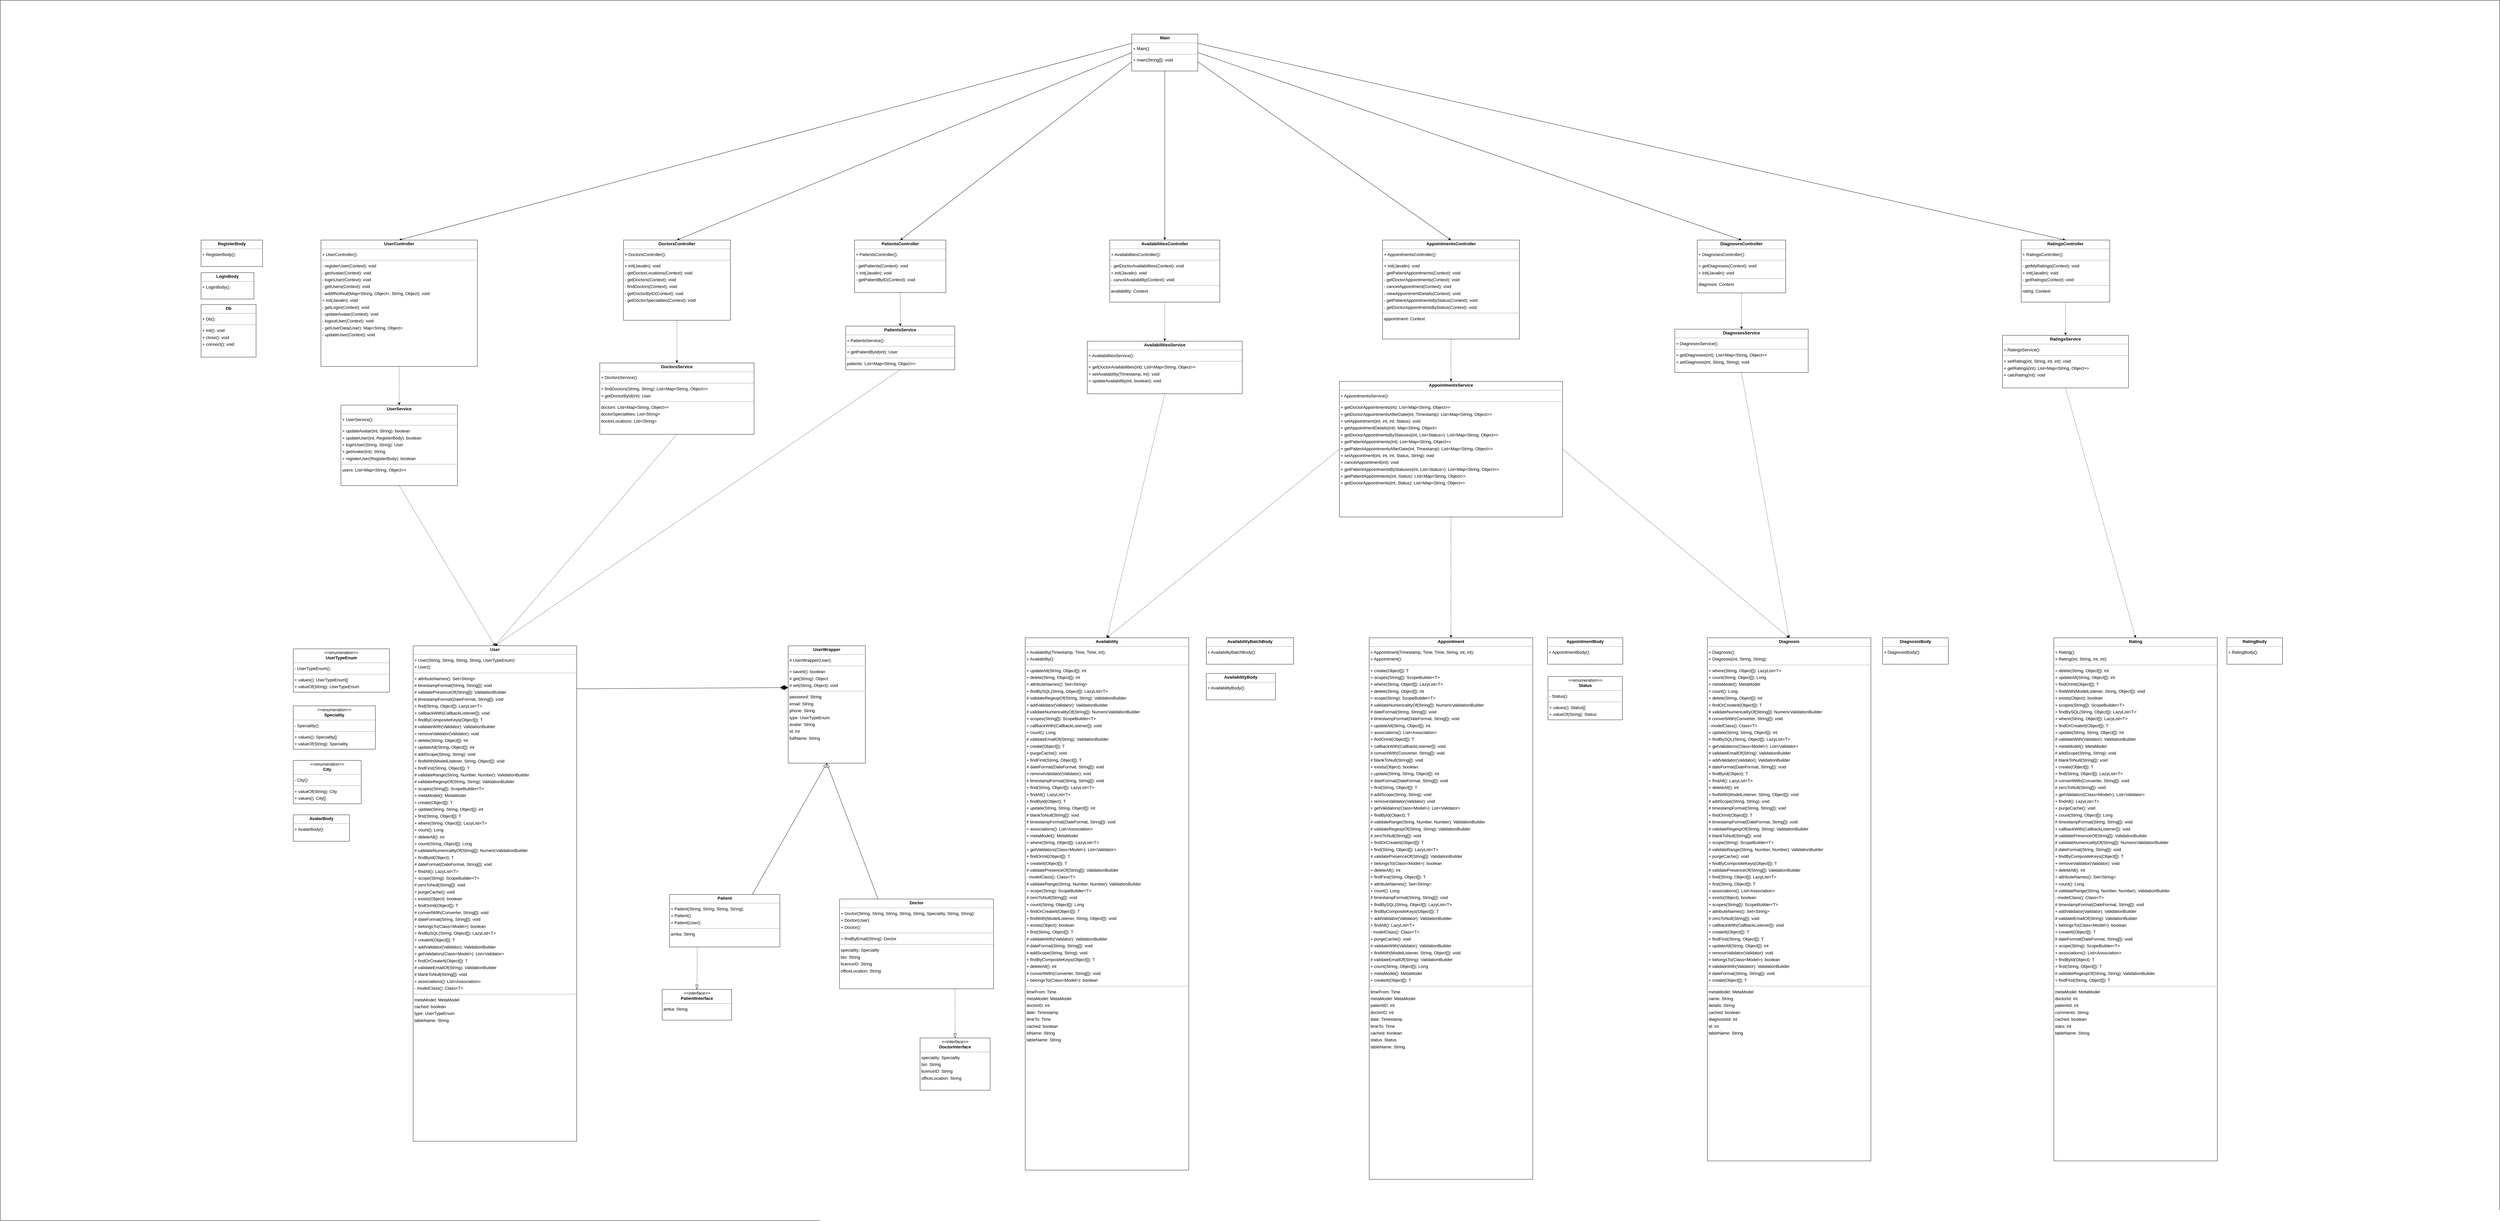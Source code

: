 <mxfile>
    <diagram id="HByLte8Wf8KoSVhzbPTM" name="Page-1">
        <mxGraphModel dx="16780" dy="14060" grid="1" gridSize="10" guides="1" tooltips="1" connect="1" arrows="1" fold="1" page="0" pageScale="1" pageWidth="850" pageHeight="1100" background="none" math="0" shadow="0">
            <root>
                <mxCell id="0"/>
                <mxCell id="1" parent="0"/>
                <mxCell id="32" value="" style="rounded=0;whiteSpace=wrap;html=1;" vertex="1" parent="1">
                    <mxGeometry x="-5843" y="-780" width="8130" height="3970" as="geometry"/>
                </mxCell>
                <mxCell id="node7" value="&lt;p style=&quot;margin:0px;margin-top:4px;text-align:center;&quot;&gt;&lt;b&gt;Appointment&lt;/b&gt;&lt;/p&gt;&lt;hr size=&quot;1&quot;/&gt;&lt;p style=&quot;margin:0 0 0 4px;line-height:1.6;&quot;&gt;+ Appointment(Timestamp, Time, Time, String, int, int): &lt;br/&gt;+ Appointment(): &lt;/p&gt;&lt;hr size=&quot;1&quot;/&gt;&lt;p style=&quot;margin:0 0 0 4px;line-height:1.6;&quot;&gt;+ create(Object[]): T&lt;br/&gt;+ scopes(String[]): ScopeBuilder&amp;lt;T&amp;gt;&lt;br/&gt;+ where(String, Object[]): LazyList&amp;lt;T&amp;gt;&lt;br/&gt;+ delete(String, Object[]): int&lt;br/&gt;+ scope(String): ScopeBuilder&amp;lt;T&amp;gt;&lt;br/&gt;# validateNumericalityOf(String[]): NumericValidationBuilder&lt;br/&gt;# dateFormat(String, String[]): void&lt;br/&gt;# timestampFormat(DateFormat, String[]): void&lt;br/&gt;+ updateAll(String, Object[]): int&lt;br/&gt;+ associations(): List&amp;lt;Association&amp;gt;&lt;br/&gt;+ findOrInit(Object[]): T&lt;br/&gt;+ callbackWith(CallbackListener[]): void&lt;br/&gt;# convertWith(Converter, String[]): void&lt;br/&gt;# blankToNull(String[]): void&lt;br/&gt;+ exists(Object): boolean&lt;br/&gt;+ update(String, String, Object[]): int&lt;br/&gt;# dateFormat(DateFormat, String[]): void&lt;br/&gt;+ first(String, Object[]): T&lt;br/&gt;# addScope(String, String): void&lt;br/&gt;+ removeValidator(Validator): void&lt;br/&gt;+ getValidators(Class&amp;lt;Model&amp;gt;): List&amp;lt;Validator&amp;gt;&lt;br/&gt;+ findById(Object): T&lt;br/&gt;# validateRange(String, Number, Number): ValidationBuilder&lt;br/&gt;# validateRegexpOf(String, String): ValidationBuilder&lt;br/&gt;# zeroToNull(String[]): void&lt;br/&gt;+ findOrCreateIt(Object[]): T&lt;br/&gt;+ find(String, Object[]): LazyList&amp;lt;T&amp;gt;&lt;br/&gt;# validatePresenceOf(String[]): ValidationBuilder&lt;br/&gt;+ belongsTo(Class&amp;lt;Model&amp;gt;): boolean&lt;br/&gt;+ deleteAll(): int&lt;br/&gt;+ findFirst(String, Object[]): T&lt;br/&gt;+ attributeNames(): Set&amp;lt;String&amp;gt;&lt;br/&gt;+ count(): Long&lt;br/&gt;# timestampFormat(String, String[]): void&lt;br/&gt;+ findBySQL(String, Object[]): LazyList&amp;lt;T&amp;gt;&lt;br/&gt;+ findByCompositeKeys(Object[]): T&lt;br/&gt;+ addValidator(Validator): ValidationBuilder&lt;br/&gt;+ findAll(): LazyList&amp;lt;T&amp;gt;&lt;br/&gt;- modelClass(): Class&amp;lt;T&amp;gt;&lt;br/&gt;+ purgeCache(): void&lt;br/&gt;# validateWith(Validator): ValidationBuilder&lt;br/&gt;+ findWith(ModelListener, String, Object[]): void&lt;br/&gt;# validateEmailOf(String): ValidationBuilder&lt;br/&gt;+ count(String, Object[]): Long&lt;br/&gt;+ metaModel(): MetaModel&lt;br/&gt;+ createIt(Object[]): T&lt;/p&gt;&lt;hr size=&quot;1&quot;/&gt;&lt;p style=&quot;margin:0 0 0 4px;line-height:1.6;&quot;&gt; timeFrom: Time&lt;br/&gt; metaModel: MetaModel&lt;br/&gt; patientID: int&lt;br/&gt; doctorID: int&lt;br/&gt; date: Timestamp&lt;br/&gt; timeTo: Time&lt;br/&gt; cached: boolean&lt;br/&gt; status: Status&lt;br/&gt; tableName: String&lt;/p&gt;" style="verticalAlign=top;align=left;overflow=fill;fontSize=14;fontFamily=Helvetica;html=1;rounded=0;shadow=0;comic=0;labelBackgroundColor=none;strokeWidth=1;" parent="1" vertex="1">
                    <mxGeometry x="-1390" y="1294" width="532" height="1762" as="geometry"/>
                </mxCell>
                <mxCell id="node5" value="&lt;p style=&quot;margin:0px;margin-top:4px;text-align:center;&quot;&gt;&lt;b&gt;AppointmentBody&lt;/b&gt;&lt;/p&gt;&lt;hr size=&quot;1&quot;/&gt;&lt;p style=&quot;margin:0 0 0 4px;line-height:1.6;&quot;&gt;+ AppointmentBody(): &lt;/p&gt;" style="verticalAlign=top;align=left;overflow=fill;fontSize=14;fontFamily=Helvetica;html=1;rounded=0;shadow=0;comic=0;labelBackgroundColor=none;strokeWidth=1;" parent="1" vertex="1">
                    <mxGeometry x="-810" y="1294" width="245" height="86" as="geometry"/>
                </mxCell>
                <mxCell id="16" style="edgeStyle=none;html=1;exitX=0.5;exitY=1;exitDx=0;exitDy=0;entryX=0.5;entryY=0;entryDx=0;entryDy=0;dashed=1;" edge="1" parent="1" source="node15" target="node3">
                    <mxGeometry relative="1" as="geometry"/>
                </mxCell>
                <mxCell id="node15" value="&lt;p style=&quot;margin:0px;margin-top:4px;text-align:center;&quot;&gt;&lt;b&gt;AppointmentsController&lt;/b&gt;&lt;/p&gt;&lt;hr size=&quot;1&quot;/&gt;&lt;p style=&quot;margin:0 0 0 4px;line-height:1.6;&quot;&gt;+ AppointmentsController(): &lt;/p&gt;&lt;hr size=&quot;1&quot;/&gt;&lt;p style=&quot;margin:0 0 0 4px;line-height:1.6;&quot;&gt;+ init(Javalin): void&lt;br/&gt;- getPatientAppointments(Context): void&lt;br/&gt;- getDoctorAppointments(Context): void&lt;br/&gt;- cancelAppointment(Context): void&lt;br/&gt;- viewAppointmentDetails(Context): void&lt;br/&gt;- getPatientAppointmentsByStatus(Context): void&lt;br/&gt;- getDoctorAppointmentsByStatus(Context): void&lt;/p&gt;&lt;hr size=&quot;1&quot;/&gt;&lt;p style=&quot;margin:0 0 0 4px;line-height:1.6;&quot;&gt; appointment: Context&lt;/p&gt;" style="verticalAlign=top;align=left;overflow=fill;fontSize=14;fontFamily=Helvetica;html=1;rounded=0;shadow=0;comic=0;labelBackgroundColor=none;strokeWidth=1;" parent="1" vertex="1">
                    <mxGeometry x="-1346.5" width="445" height="322" as="geometry"/>
                </mxCell>
                <mxCell id="27" style="edgeStyle=none;html=1;exitX=0;exitY=0.5;exitDx=0;exitDy=0;entryX=0.5;entryY=0;entryDx=0;entryDy=0;dashed=1;" edge="1" parent="1" source="node3" target="node21">
                    <mxGeometry relative="1" as="geometry">
                        <mxPoint x="-2240" y="1290" as="targetPoint"/>
                    </mxGeometry>
                </mxCell>
                <mxCell id="28" style="edgeStyle=none;html=1;exitX=0.5;exitY=1;exitDx=0;exitDy=0;entryX=0.5;entryY=0;entryDx=0;entryDy=0;dashed=1;" edge="1" parent="1" source="node3" target="node7">
                    <mxGeometry relative="1" as="geometry"/>
                </mxCell>
                <mxCell id="29" style="edgeStyle=none;html=1;exitX=1;exitY=0.5;exitDx=0;exitDy=0;entryX=0.5;entryY=0;entryDx=0;entryDy=0;dashed=1;" edge="1" parent="1" source="node3" target="node0">
                    <mxGeometry relative="1" as="geometry"/>
                </mxCell>
                <mxCell id="node3" value="&lt;p style=&quot;margin:0px;margin-top:4px;text-align:center;&quot;&gt;&lt;b&gt;AppointmentsService&lt;/b&gt;&lt;/p&gt;&lt;hr size=&quot;1&quot;/&gt;&lt;p style=&quot;margin:0 0 0 4px;line-height:1.6;&quot;&gt;+ AppointmentsService(): &lt;/p&gt;&lt;hr size=&quot;1&quot;/&gt;&lt;p style=&quot;margin:0 0 0 4px;line-height:1.6;&quot;&gt;+ getDoctorAppointments(int): List&amp;lt;Map&amp;lt;String, Object&amp;gt;&amp;gt;&lt;br/&gt;+ getDoctorAppointmentsAfterDate(int, Timestamp): List&amp;lt;Map&amp;lt;String, Object&amp;gt;&amp;gt;&lt;br/&gt;+ setAppointment(int, int, int, Status): void&lt;br/&gt;+ getAppointmentDetails(int): Map&amp;lt;String, Object&amp;gt;&lt;br/&gt;+ getDoctorAppointmentsByStatuses(int, List&amp;lt;Status&amp;gt;): List&amp;lt;Map&amp;lt;String, Object&amp;gt;&amp;gt;&lt;br/&gt;+ getPatientAppointments(int): List&amp;lt;Map&amp;lt;String, Object&amp;gt;&amp;gt;&lt;br/&gt;+ getPatientAppointmentsAfterDate(int, Timestamp): List&amp;lt;Map&amp;lt;String, Object&amp;gt;&amp;gt;&lt;br/&gt;+ setAppointment(int, int, int, Status, String): void&lt;br/&gt;+ cancelAppointment(int): void&lt;br/&gt;+ getPatientAppointmentsByStatuses(int, List&amp;lt;Status&amp;gt;): List&amp;lt;Map&amp;lt;String, Object&amp;gt;&amp;gt;&lt;br/&gt;+ getPatientAppointments(int, Status): List&amp;lt;Map&amp;lt;String, Object&amp;gt;&amp;gt;&lt;br/&gt;+ getDoctorAppointments(int, Status): List&amp;lt;Map&amp;lt;String, Object&amp;gt;&amp;gt;&lt;/p&gt;" style="verticalAlign=top;align=left;overflow=fill;fontSize=14;fontFamily=Helvetica;html=1;rounded=0;shadow=0;comic=0;labelBackgroundColor=none;strokeWidth=1;" parent="1" vertex="1">
                    <mxGeometry x="-1487" y="460" width="726" height="441" as="geometry"/>
                </mxCell>
                <mxCell id="15" style="edgeStyle=none;html=1;exitX=0.5;exitY=1;exitDx=0;exitDy=0;entryX=0.5;entryY=0;entryDx=0;entryDy=0;dashed=1;" edge="1" parent="1" source="node14" target="node10">
                    <mxGeometry relative="1" as="geometry"/>
                </mxCell>
                <mxCell id="node14" value="&lt;p style=&quot;margin:0px;margin-top:4px;text-align:center;&quot;&gt;&lt;b&gt;AvailabilitiesController&lt;/b&gt;&lt;/p&gt;&lt;hr size=&quot;1&quot;/&gt;&lt;p style=&quot;margin:0 0 0 4px;line-height:1.6;&quot;&gt;+ AvailabilitiesController(): &lt;/p&gt;&lt;hr size=&quot;1&quot;/&gt;&lt;p style=&quot;margin:0 0 0 4px;line-height:1.6;&quot;&gt;- getDoctorAvailabilities(Context): void&lt;br/&gt;+ init(Javalin): void&lt;br/&gt;- cancelAvailability(Context): void&lt;/p&gt;&lt;hr size=&quot;1&quot;/&gt;&lt;p style=&quot;margin:0 0 0 4px;line-height:1.6;&quot;&gt; availability: Context&lt;/p&gt;" style="verticalAlign=top;align=left;overflow=fill;fontSize=14;fontFamily=Helvetica;html=1;rounded=0;shadow=0;comic=0;labelBackgroundColor=none;strokeWidth=1;" parent="1" vertex="1">
                    <mxGeometry x="-2234" width="358" height="202" as="geometry"/>
                </mxCell>
                <mxCell id="26" style="edgeStyle=none;html=1;exitX=0.5;exitY=1;exitDx=0;exitDy=0;entryX=0.5;entryY=0;entryDx=0;entryDy=0;dashed=1;" edge="1" parent="1" source="node10" target="node21">
                    <mxGeometry relative="1" as="geometry"/>
                </mxCell>
                <mxCell id="node10" value="&lt;p style=&quot;margin:0px;margin-top:4px;text-align:center;&quot;&gt;&lt;b&gt;AvailabilitiesService&lt;/b&gt;&lt;/p&gt;&lt;hr size=&quot;1&quot;/&gt;&lt;p style=&quot;margin:0 0 0 4px;line-height:1.6;&quot;&gt;+ AvailabilitiesService(): &lt;/p&gt;&lt;hr size=&quot;1&quot;/&gt;&lt;p style=&quot;margin:0 0 0 4px;line-height:1.6;&quot;&gt;+ getDoctorAvailabilities(int): List&amp;lt;Map&amp;lt;String, Object&amp;gt;&amp;gt;&lt;br/&gt;+ setAvailability(Timestamp, int): void&lt;br/&gt;+ updateAvailability(int, boolean): void&lt;/p&gt;" style="verticalAlign=top;align=left;overflow=fill;fontSize=14;fontFamily=Helvetica;html=1;rounded=0;shadow=0;comic=0;labelBackgroundColor=none;strokeWidth=1;" parent="1" vertex="1">
                    <mxGeometry x="-2307" y="329" width="504" height="171" as="geometry"/>
                </mxCell>
                <mxCell id="node21" value="&lt;p style=&quot;margin:0px;margin-top:4px;text-align:center;&quot;&gt;&lt;b&gt;Availability&lt;/b&gt;&lt;/p&gt;&lt;hr size=&quot;1&quot;/&gt;&lt;p style=&quot;margin:0 0 0 4px;line-height:1.6;&quot;&gt;+ Availability(Timestamp, Time, Time, int): &lt;br/&gt;+ Availability(): &lt;/p&gt;&lt;hr size=&quot;1&quot;/&gt;&lt;p style=&quot;margin:0 0 0 4px;line-height:1.6;&quot;&gt;+ updateAll(String, Object[]): int&lt;br/&gt;+ delete(String, Object[]): int&lt;br/&gt;+ attributeNames(): Set&amp;lt;String&amp;gt;&lt;br/&gt;+ findBySQL(String, Object[]): LazyList&amp;lt;T&amp;gt;&lt;br/&gt;# validateRegexpOf(String, String): ValidationBuilder&lt;br/&gt;+ addValidator(Validator): ValidationBuilder&lt;br/&gt;# validateNumericalityOf(String[]): NumericValidationBuilder&lt;br/&gt;+ scopes(String[]): ScopeBuilder&amp;lt;T&amp;gt;&lt;br/&gt;+ callbackWith(CallbackListener[]): void&lt;br/&gt;+ count(): Long&lt;br/&gt;# validateEmailOf(String): ValidationBuilder&lt;br/&gt;+ create(Object[]): T&lt;br/&gt;+ purgeCache(): void&lt;br/&gt;+ findFirst(String, Object[]): T&lt;br/&gt;# dateFormat(DateFormat, String[]): void&lt;br/&gt;+ removeValidator(Validator): void&lt;br/&gt;# timestampFormat(String, String[]): void&lt;br/&gt;+ find(String, Object[]): LazyList&amp;lt;T&amp;gt;&lt;br/&gt;+ findAll(): LazyList&amp;lt;T&amp;gt;&lt;br/&gt;+ findById(Object): T&lt;br/&gt;+ update(String, String, Object[]): int&lt;br/&gt;# blankToNull(String[]): void&lt;br/&gt;# timestampFormat(DateFormat, String[]): void&lt;br/&gt;+ associations(): List&amp;lt;Association&amp;gt;&lt;br/&gt;+ metaModel(): MetaModel&lt;br/&gt;+ where(String, Object[]): LazyList&amp;lt;T&amp;gt;&lt;br/&gt;+ getValidators(Class&amp;lt;Model&amp;gt;): List&amp;lt;Validator&amp;gt;&lt;br/&gt;+ findOrInit(Object[]): T&lt;br/&gt;+ createIt(Object[]): T&lt;br/&gt;# validatePresenceOf(String[]): ValidationBuilder&lt;br/&gt;- modelClass(): Class&amp;lt;T&amp;gt;&lt;br/&gt;# validateRange(String, Number, Number): ValidationBuilder&lt;br/&gt;+ scope(String): ScopeBuilder&amp;lt;T&amp;gt;&lt;br/&gt;# zeroToNull(String[]): void&lt;br/&gt;+ count(String, Object[]): Long&lt;br/&gt;+ findOrCreateIt(Object[]): T&lt;br/&gt;+ findWith(ModelListener, String, Object[]): void&lt;br/&gt;+ exists(Object): boolean&lt;br/&gt;+ first(String, Object[]): T&lt;br/&gt;# validateWith(Validator): ValidationBuilder&lt;br/&gt;# dateFormat(String, String[]): void&lt;br/&gt;# addScope(String, String): void&lt;br/&gt;+ findByCompositeKeys(Object[]): T&lt;br/&gt;+ deleteAll(): int&lt;br/&gt;# convertWith(Converter, String[]): void&lt;br/&gt;+ belongsTo(Class&amp;lt;Model&amp;gt;): boolean&lt;/p&gt;&lt;hr size=&quot;1&quot;/&gt;&lt;p style=&quot;margin:0 0 0 4px;line-height:1.6;&quot;&gt; timeFrom: Time&lt;br/&gt; metaModel: MetaModel&lt;br/&gt; doctorID: int&lt;br/&gt; date: Timestamp&lt;br/&gt; timeTo: Time&lt;br/&gt; cached: boolean&lt;br/&gt; idName: String&lt;br/&gt; tableName: String&lt;/p&gt;" style="verticalAlign=top;align=left;overflow=fill;fontSize=14;fontFamily=Helvetica;html=1;rounded=0;shadow=0;comic=0;labelBackgroundColor=none;strokeWidth=1;" parent="1" vertex="1">
                    <mxGeometry x="-2509" y="1294" width="532" height="1732" as="geometry"/>
                </mxCell>
                <mxCell id="node27" value="&lt;p style=&quot;margin:0px;margin-top:4px;text-align:center;&quot;&gt;&lt;b&gt;AvailabilityBatchBody&lt;/b&gt;&lt;/p&gt;&lt;hr size=&quot;1&quot;/&gt;&lt;p style=&quot;margin:0 0 0 4px;line-height:1.6;&quot;&gt;+ AvailabilityBatchBody(): &lt;/p&gt;" style="verticalAlign=top;align=left;overflow=fill;fontSize=14;fontFamily=Helvetica;html=1;rounded=0;shadow=0;comic=0;labelBackgroundColor=none;strokeWidth=1;" parent="1" vertex="1">
                    <mxGeometry x="-1920" y="1294" width="284" height="86" as="geometry"/>
                </mxCell>
                <mxCell id="node35" value="&lt;p style=&quot;margin:0px;margin-top:4px;text-align:center;&quot;&gt;&lt;b&gt;AvailabilityBody&lt;/b&gt;&lt;/p&gt;&lt;hr size=&quot;1&quot;/&gt;&lt;p style=&quot;margin:0 0 0 4px;line-height:1.6;&quot;&gt;+ AvailabilityBody(): &lt;/p&gt;" style="verticalAlign=top;align=left;overflow=fill;fontSize=14;fontFamily=Helvetica;html=1;rounded=0;shadow=0;comic=0;labelBackgroundColor=none;strokeWidth=1;" parent="1" vertex="1">
                    <mxGeometry x="-1920" y="1410" width="225" height="86" as="geometry"/>
                </mxCell>
                <mxCell id="node13" value="&lt;p style=&quot;margin:0px;margin-top:4px;text-align:center;&quot;&gt;&lt;b&gt;AvatarBody&lt;/b&gt;&lt;/p&gt;&lt;hr size=&quot;1&quot;/&gt;&lt;p style=&quot;margin:0 0 0 4px;line-height:1.6;&quot;&gt;+ AvatarBody(): &lt;/p&gt;" style="verticalAlign=top;align=left;overflow=fill;fontSize=14;fontFamily=Helvetica;html=1;rounded=0;shadow=0;comic=0;labelBackgroundColor=none;strokeWidth=1;" parent="1" vertex="1">
                    <mxGeometry x="-4890" y="1870" width="183" height="86" as="geometry"/>
                </mxCell>
                <mxCell id="node26" value="&lt;p style=&quot;margin:0px;margin-top:4px;text-align:center;&quot;&gt;&lt;i&gt;&amp;lt;&amp;lt;enumeration&amp;gt;&amp;gt;&lt;/i&gt;&lt;br/&gt;&lt;b&gt;City&lt;/b&gt;&lt;/p&gt;&lt;hr size=&quot;1&quot;/&gt;&lt;p style=&quot;margin:0 0 0 4px;line-height:1.6;&quot;&gt;- City(): &lt;/p&gt;&lt;hr size=&quot;1&quot;/&gt;&lt;p style=&quot;margin:0 0 0 4px;line-height:1.6;&quot;&gt;+ valueOf(String): City&lt;br/&gt;+ values(): City[]&lt;/p&gt;" style="verticalAlign=top;align=left;overflow=fill;fontSize=14;fontFamily=Helvetica;html=1;rounded=0;shadow=0;comic=0;labelBackgroundColor=none;strokeWidth=1;" parent="1" vertex="1">
                    <mxGeometry x="-4890" y="1693" width="221" height="141" as="geometry"/>
                </mxCell>
                <mxCell id="node1" value="&lt;p style=&quot;margin:0px;margin-top:4px;text-align:center;&quot;&gt;&lt;b&gt;Db&lt;/b&gt;&lt;/p&gt;&lt;hr size=&quot;1&quot;/&gt;&lt;p style=&quot;margin:0 0 0 4px;line-height:1.6;&quot;&gt;+ Db(): &lt;/p&gt;&lt;hr size=&quot;1&quot;/&gt;&lt;p style=&quot;margin:0 0 0 4px;line-height:1.6;&quot;&gt;+ init(): void&lt;br/&gt;+ close(): void&lt;br/&gt;+ connect(): void&lt;/p&gt;" style="verticalAlign=top;align=left;overflow=fill;fontSize=14;fontFamily=Helvetica;html=1;rounded=0;shadow=0;comic=0;labelBackgroundColor=none;strokeWidth=1;" parent="1" vertex="1">
                    <mxGeometry x="-5190" y="210" width="179" height="171" as="geometry"/>
                </mxCell>
                <mxCell id="17" style="edgeStyle=none;html=1;exitX=0.5;exitY=1;exitDx=0;exitDy=0;entryX=0.5;entryY=0;entryDx=0;entryDy=0;dashed=1;" edge="1" parent="1" source="node29" target="node24">
                    <mxGeometry relative="1" as="geometry"/>
                </mxCell>
                <mxCell id="node29" value="&lt;p style=&quot;margin:0px;margin-top:4px;text-align:center;&quot;&gt;&lt;b&gt;DiagnosesController&lt;/b&gt;&lt;/p&gt;&lt;hr size=&quot;1&quot;/&gt;&lt;p style=&quot;margin:0 0 0 4px;line-height:1.6;&quot;&gt;+ DiagnosesController(): &lt;/p&gt;&lt;hr size=&quot;1&quot;/&gt;&lt;p style=&quot;margin:0 0 0 4px;line-height:1.6;&quot;&gt;+ getDiagnoses(Context): void&lt;br/&gt;+ init(Javalin): void&lt;/p&gt;&lt;hr size=&quot;1&quot;/&gt;&lt;p style=&quot;margin:0 0 0 4px;line-height:1.6;&quot;&gt; diagnosis: Context&lt;/p&gt;" style="verticalAlign=top;align=left;overflow=fill;fontSize=14;fontFamily=Helvetica;html=1;rounded=0;shadow=0;comic=0;labelBackgroundColor=none;strokeWidth=1;" parent="1" vertex="1">
                    <mxGeometry x="-323" width="288" height="172" as="geometry"/>
                </mxCell>
                <mxCell id="30" style="edgeStyle=none;html=1;exitX=0.5;exitY=1;exitDx=0;exitDy=0;entryX=0.5;entryY=0;entryDx=0;entryDy=0;dashed=1;" edge="1" parent="1" source="node24" target="node0">
                    <mxGeometry relative="1" as="geometry"/>
                </mxCell>
                <mxCell id="node24" value="&lt;p style=&quot;margin:0px;margin-top:4px;text-align:center;&quot;&gt;&lt;b&gt;DiagnosesService&lt;/b&gt;&lt;/p&gt;&lt;hr size=&quot;1&quot;/&gt;&lt;p style=&quot;margin:0 0 0 4px;line-height:1.6;&quot;&gt;+ DiagnosesService(): &lt;/p&gt;&lt;hr size=&quot;1&quot;/&gt;&lt;p style=&quot;margin:0 0 0 4px;line-height:1.6;&quot;&gt;+ getDiagnoses(int): List&amp;lt;Map&amp;lt;String, Object&amp;gt;&amp;gt;&lt;br/&gt;+ setDiagnosis(int, String, String): void&lt;/p&gt;" style="verticalAlign=top;align=left;overflow=fill;fontSize=14;fontFamily=Helvetica;html=1;rounded=0;shadow=0;comic=0;labelBackgroundColor=none;strokeWidth=1;" parent="1" vertex="1">
                    <mxGeometry x="-396" y="290" width="434" height="141" as="geometry"/>
                </mxCell>
                <mxCell id="node0" value="&lt;p style=&quot;margin:0px;margin-top:4px;text-align:center;&quot;&gt;&lt;b&gt;Diagnosis&lt;/b&gt;&lt;/p&gt;&lt;hr size=&quot;1&quot;/&gt;&lt;p style=&quot;margin:0 0 0 4px;line-height:1.6;&quot;&gt;+ Diagnosis(): &lt;br/&gt;+ Diagnosis(int, String, String): &lt;/p&gt;&lt;hr size=&quot;1&quot;/&gt;&lt;p style=&quot;margin:0 0 0 4px;line-height:1.6;&quot;&gt;+ where(String, Object[]): LazyList&amp;lt;T&amp;gt;&lt;br/&gt;+ count(String, Object[]): Long&lt;br/&gt;+ metaModel(): MetaModel&lt;br/&gt;+ count(): Long&lt;br/&gt;+ delete(String, Object[]): int&lt;br/&gt;+ findOrCreateIt(Object[]): T&lt;br/&gt;# validateNumericalityOf(String[]): NumericValidationBuilder&lt;br/&gt;# convertWith(Converter, String[]): void&lt;br/&gt;- modelClass(): Class&amp;lt;T&amp;gt;&lt;br/&gt;+ update(String, String, Object[]): int&lt;br/&gt;+ findBySQL(String, Object[]): LazyList&amp;lt;T&amp;gt;&lt;br/&gt;+ getValidators(Class&amp;lt;Model&amp;gt;): List&amp;lt;Validator&amp;gt;&lt;br/&gt;# validateEmailOf(String): ValidationBuilder&lt;br/&gt;+ addValidator(Validator): ValidationBuilder&lt;br/&gt;# dateFormat(DateFormat, String[]): void&lt;br/&gt;+ findById(Object): T&lt;br/&gt;+ findAll(): LazyList&amp;lt;T&amp;gt;&lt;br/&gt;+ deleteAll(): int&lt;br/&gt;+ findWith(ModelListener, String, Object[]): void&lt;br/&gt;# addScope(String, String): void&lt;br/&gt;# timestampFormat(String, String[]): void&lt;br/&gt;+ findOrInit(Object[]): T&lt;br/&gt;# timestampFormat(DateFormat, String[]): void&lt;br/&gt;# validateRegexpOf(String, String): ValidationBuilder&lt;br/&gt;# blankToNull(String[]): void&lt;br/&gt;+ scope(String): ScopeBuilder&amp;lt;T&amp;gt;&lt;br/&gt;# validateRange(String, Number, Number): ValidationBuilder&lt;br/&gt;+ purgeCache(): void&lt;br/&gt;+ findByCompositeKeys(Object[]): T&lt;br/&gt;# validatePresenceOf(String[]): ValidationBuilder&lt;br/&gt;+ find(String, Object[]): LazyList&amp;lt;T&amp;gt;&lt;br/&gt;+ first(String, Object[]): T&lt;br/&gt;+ associations(): List&amp;lt;Association&amp;gt;&lt;br/&gt;+ exists(Object): boolean&lt;br/&gt;+ scopes(String[]): ScopeBuilder&amp;lt;T&amp;gt;&lt;br/&gt;+ attributeNames(): Set&amp;lt;String&amp;gt;&lt;br/&gt;# zeroToNull(String[]): void&lt;br/&gt;+ callbackWith(CallbackListener[]): void&lt;br/&gt;+ createIt(Object[]): T&lt;br/&gt;+ findFirst(String, Object[]): T&lt;br/&gt;+ updateAll(String, Object[]): int&lt;br/&gt;+ removeValidator(Validator): void&lt;br/&gt;+ belongsTo(Class&amp;lt;Model&amp;gt;): boolean&lt;br/&gt;# validateWith(Validator): ValidationBuilder&lt;br/&gt;# dateFormat(String, String[]): void&lt;br/&gt;+ create(Object[]): T&lt;/p&gt;&lt;hr size=&quot;1&quot;/&gt;&lt;p style=&quot;margin:0 0 0 4px;line-height:1.6;&quot;&gt; metaModel: MetaModel&lt;br/&gt; name: String&lt;br/&gt; details: String&lt;br/&gt; cached: boolean&lt;br/&gt; diagnosisId: int&lt;br/&gt; id: int&lt;br/&gt; tableName: String&lt;/p&gt;" style="verticalAlign=top;align=left;overflow=fill;fontSize=14;fontFamily=Helvetica;html=1;rounded=0;shadow=0;comic=0;labelBackgroundColor=none;strokeWidth=1;" parent="1" vertex="1">
                    <mxGeometry x="-290" y="1294" width="532" height="1702" as="geometry"/>
                </mxCell>
                <mxCell id="node12" value="&lt;p style=&quot;margin:0px;margin-top:4px;text-align:center;&quot;&gt;&lt;b&gt;DiagnosisBody&lt;/b&gt;&lt;/p&gt;&lt;hr size=&quot;1&quot;/&gt;&lt;p style=&quot;margin:0 0 0 4px;line-height:1.6;&quot;&gt;+ DiagnosisBody(): &lt;/p&gt;" style="verticalAlign=top;align=left;overflow=fill;fontSize=14;fontFamily=Helvetica;html=1;rounded=0;shadow=0;comic=0;labelBackgroundColor=none;strokeWidth=1;" parent="1" vertex="1">
                    <mxGeometry x="280" y="1294" width="214" height="86" as="geometry"/>
                </mxCell>
                <mxCell id="node8" value="&lt;p style=&quot;margin:0px;margin-top:4px;text-align:center;&quot;&gt;&lt;b&gt;Doctor&lt;/b&gt;&lt;/p&gt;&lt;hr size=&quot;1&quot;/&gt;&lt;p style=&quot;margin:0 0 0 4px;line-height:1.6;&quot;&gt;+ Doctor(String, String, String, String, String, Speciality, String, String): &lt;br/&gt;+ Doctor(User): &lt;br/&gt;+ Doctor(): &lt;/p&gt;&lt;hr size=&quot;1&quot;/&gt;&lt;p style=&quot;margin:0 0 0 4px;line-height:1.6;&quot;&gt;+ findByEmail(String): Doctor&lt;/p&gt;&lt;hr size=&quot;1&quot;/&gt;&lt;p style=&quot;margin:0 0 0 4px;line-height:1.6;&quot;&gt; speciality: Speciality&lt;br/&gt; bio: String&lt;br/&gt; licenceID: String&lt;br/&gt; officeLocation: String&lt;/p&gt;" style="verticalAlign=top;align=left;overflow=fill;fontSize=14;fontFamily=Helvetica;html=1;rounded=0;shadow=0;comic=0;labelBackgroundColor=none;strokeWidth=1;" parent="1" vertex="1">
                    <mxGeometry x="-3113" y="2144" width="501" height="292" as="geometry"/>
                </mxCell>
                <mxCell id="node6" value="&lt;p style=&quot;margin:0px;margin-top:4px;text-align:center;&quot;&gt;&lt;i&gt;&amp;lt;&amp;lt;interface&amp;gt;&amp;gt;&lt;/i&gt;&lt;br/&gt;&lt;b&gt;DoctorInterface&lt;/b&gt;&lt;/p&gt;&lt;hr size=&quot;1&quot;/&gt;&lt;p style=&quot;margin:0 0 0 4px;line-height:1.6;&quot;&gt; speciality: Speciality&lt;br/&gt; bio: String&lt;br/&gt; licenceID: String&lt;br/&gt; officeLocation: String&lt;/p&gt;" style="verticalAlign=top;align=left;overflow=fill;fontSize=14;fontFamily=Helvetica;html=1;rounded=0;shadow=0;comic=0;labelBackgroundColor=none;strokeWidth=1;" parent="1" vertex="1">
                    <mxGeometry x="-2851" y="2596" width="228" height="170" as="geometry"/>
                </mxCell>
                <mxCell id="13" style="edgeStyle=none;html=1;exitX=0.5;exitY=1;exitDx=0;exitDy=0;dashed=1;" edge="1" parent="1" source="node37" target="node32">
                    <mxGeometry relative="1" as="geometry"/>
                </mxCell>
                <mxCell id="node37" value="&lt;p style=&quot;margin:0px;margin-top:4px;text-align:center;&quot;&gt;&lt;b&gt;DoctorsController&lt;/b&gt;&lt;/p&gt;&lt;hr size=&quot;1&quot;/&gt;&lt;p style=&quot;margin:0 0 0 4px;line-height:1.6;&quot;&gt;+ DoctorsController(): &lt;/p&gt;&lt;hr size=&quot;1&quot;/&gt;&lt;p style=&quot;margin:0 0 0 4px;line-height:1.6;&quot;&gt;+ init(Javalin): void&lt;br/&gt;- getDoctorLocations(Context): void&lt;br/&gt;- getDoctors(Context): void&lt;br/&gt;- findDoctors(Context): void&lt;br/&gt;- getDoctorByID(Context): void&lt;br/&gt;- getDoctorSpecialities(Context): void&lt;/p&gt;" style="verticalAlign=top;align=left;overflow=fill;fontSize=14;fontFamily=Helvetica;html=1;rounded=0;shadow=0;comic=0;labelBackgroundColor=none;strokeWidth=1;" parent="1" vertex="1">
                    <mxGeometry x="-3816" width="348" height="261" as="geometry"/>
                </mxCell>
                <mxCell id="20" style="edgeStyle=none;html=1;exitX=0.5;exitY=1;exitDx=0;exitDy=0;entryX=0.5;entryY=0;entryDx=0;entryDy=0;dashed=1;" edge="1" parent="1" source="node32" target="node23">
                    <mxGeometry relative="1" as="geometry"/>
                </mxCell>
                <mxCell id="node32" value="&lt;p style=&quot;margin:0px;margin-top:4px;text-align:center;&quot;&gt;&lt;b&gt;DoctorsService&lt;/b&gt;&lt;/p&gt;&lt;hr size=&quot;1&quot;/&gt;&lt;p style=&quot;margin:0 0 0 4px;line-height:1.6;&quot;&gt;+ DoctorsService(): &lt;/p&gt;&lt;hr size=&quot;1&quot;/&gt;&lt;p style=&quot;margin:0 0 0 4px;line-height:1.6;&quot;&gt;+ findDoctors(String, String): List&amp;lt;Map&amp;lt;String, Object&amp;gt;&amp;gt;&lt;br/&gt;+ getDoctorById(int): User&lt;/p&gt;&lt;hr size=&quot;1&quot;/&gt;&lt;p style=&quot;margin:0 0 0 4px;line-height:1.6;&quot;&gt; doctors: List&amp;lt;Map&amp;lt;String, Object&amp;gt;&amp;gt;&lt;br/&gt; doctorSpecialities: List&amp;lt;String&amp;gt;&lt;br/&gt; doctorLocations: List&amp;lt;String&amp;gt;&lt;/p&gt;" style="verticalAlign=top;align=left;overflow=fill;fontSize=14;fontFamily=Helvetica;html=1;rounded=0;shadow=0;comic=0;labelBackgroundColor=none;strokeWidth=1;" parent="1" vertex="1">
                    <mxGeometry x="-3893" y="400" width="502" height="232" as="geometry"/>
                </mxCell>
                <mxCell id="node25" value="&lt;p style=&quot;margin:0px;margin-top:4px;text-align:center;&quot;&gt;&lt;b&gt;LoginBody&lt;/b&gt;&lt;/p&gt;&lt;hr size=&quot;1&quot;/&gt;&lt;p style=&quot;margin:0 0 0 4px;line-height:1.6;&quot;&gt;+ LoginBody(): &lt;/p&gt;" style="verticalAlign=top;align=left;overflow=fill;fontSize=14;fontFamily=Helvetica;html=1;rounded=0;shadow=0;comic=0;labelBackgroundColor=none;strokeWidth=1;" parent="1" vertex="1">
                    <mxGeometry x="-5190" y="106" width="172" height="86" as="geometry"/>
                </mxCell>
                <mxCell id="4" style="edgeStyle=none;html=1;exitX=0.5;exitY=1;exitDx=0;exitDy=0;entryX=0.5;entryY=0;entryDx=0;entryDy=0;" edge="1" parent="1" source="node9" target="node14">
                    <mxGeometry relative="1" as="geometry"/>
                </mxCell>
                <mxCell id="5" style="edgeStyle=none;html=1;exitX=0;exitY=0.75;exitDx=0;exitDy=0;entryX=0.5;entryY=0;entryDx=0;entryDy=0;" edge="1" parent="1" source="node9" target="node4">
                    <mxGeometry relative="1" as="geometry"/>
                </mxCell>
                <mxCell id="6" style="edgeStyle=none;html=1;exitX=0;exitY=0.5;exitDx=0;exitDy=0;entryX=0.5;entryY=0;entryDx=0;entryDy=0;" edge="1" parent="1" source="node9" target="node37">
                    <mxGeometry relative="1" as="geometry"/>
                </mxCell>
                <mxCell id="7" style="edgeStyle=none;html=1;exitX=0;exitY=0.25;exitDx=0;exitDy=0;entryX=0.5;entryY=0;entryDx=0;entryDy=0;" edge="1" parent="1" source="node9" target="node16">
                    <mxGeometry relative="1" as="geometry">
                        <mxPoint x="-3490" y="-320" as="targetPoint"/>
                    </mxGeometry>
                </mxCell>
                <mxCell id="8" style="edgeStyle=none;html=1;exitX=1;exitY=0.75;exitDx=0;exitDy=0;entryX=0.5;entryY=0;entryDx=0;entryDy=0;" edge="1" parent="1" source="node9" target="node15">
                    <mxGeometry relative="1" as="geometry"/>
                </mxCell>
                <mxCell id="9" style="edgeStyle=none;html=1;exitX=1;exitY=0.5;exitDx=0;exitDy=0;entryX=0.5;entryY=0;entryDx=0;entryDy=0;" edge="1" parent="1" source="node9" target="node29">
                    <mxGeometry relative="1" as="geometry">
                        <mxPoint x="-360" y="-160" as="targetPoint"/>
                    </mxGeometry>
                </mxCell>
                <mxCell id="10" style="edgeStyle=none;html=1;exitX=1;exitY=0.25;exitDx=0;exitDy=0;entryX=0.5;entryY=0;entryDx=0;entryDy=0;" edge="1" parent="1" source="node9" target="node36">
                    <mxGeometry relative="1" as="geometry"/>
                </mxCell>
                <mxCell id="node9" value="&lt;p style=&quot;margin:0px;margin-top:4px;text-align:center;&quot;&gt;&lt;b&gt;Main&lt;/b&gt;&lt;/p&gt;&lt;hr size=&quot;1&quot;/&gt;&lt;p style=&quot;margin:0 0 0 4px;line-height:1.6;&quot;&gt;+ Main(): &lt;/p&gt;&lt;hr size=&quot;1&quot;/&gt;&lt;p style=&quot;margin:0 0 0 4px;line-height:1.6;&quot;&gt;+ main(String[]): void&lt;/p&gt;" style="verticalAlign=top;align=left;overflow=fill;fontSize=14;fontFamily=Helvetica;html=1;rounded=0;shadow=0;comic=0;labelBackgroundColor=none;strokeWidth=1;" parent="1" vertex="1">
                    <mxGeometry x="-2162.5" y="-670" width="215" height="120" as="geometry"/>
                </mxCell>
                <mxCell id="node18" value="&lt;p style=&quot;margin:0px;margin-top:4px;text-align:center;&quot;&gt;&lt;b&gt;Patient&lt;/b&gt;&lt;/p&gt;&lt;hr size=&quot;1&quot;/&gt;&lt;p style=&quot;margin:0 0 0 4px;line-height:1.6;&quot;&gt;+ Patient(String, String, String, String): &lt;br/&gt;+ Patient(): &lt;br/&gt;+ Patient(User): &lt;/p&gt;&lt;hr size=&quot;1&quot;/&gt;&lt;p style=&quot;margin:0 0 0 4px;line-height:1.6;&quot;&gt; amka: String&lt;/p&gt;" style="verticalAlign=top;align=left;overflow=fill;fontSize=14;fontFamily=Helvetica;html=1;rounded=0;shadow=0;comic=0;labelBackgroundColor=none;strokeWidth=1;" parent="1" vertex="1">
                    <mxGeometry x="-3666" y="2129" width="359" height="171" as="geometry"/>
                </mxCell>
                <mxCell id="node30" value="&lt;p style=&quot;margin:0px;margin-top:4px;text-align:center;&quot;&gt;&lt;i&gt;&amp;lt;&amp;lt;interface&amp;gt;&amp;gt;&lt;/i&gt;&lt;br/&gt;&lt;b&gt;PatientInterface&lt;/b&gt;&lt;/p&gt;&lt;hr size=&quot;1&quot;/&gt;&lt;p style=&quot;margin:0 0 0 4px;line-height:1.6;&quot;&gt; amka: String&lt;/p&gt;" style="verticalAlign=top;align=left;overflow=fill;fontSize=14;fontFamily=Helvetica;html=1;rounded=0;shadow=0;comic=0;labelBackgroundColor=none;strokeWidth=1;" parent="1" vertex="1">
                    <mxGeometry x="-3690" y="2438" width="226" height="100" as="geometry"/>
                </mxCell>
                <mxCell id="14" style="edgeStyle=none;html=1;exitX=0.5;exitY=1;exitDx=0;exitDy=0;entryX=0.5;entryY=0;entryDx=0;entryDy=0;dashed=1;" edge="1" parent="1" source="node4" target="node20">
                    <mxGeometry relative="1" as="geometry"/>
                </mxCell>
                <mxCell id="node4" value="&lt;p style=&quot;margin:0px;margin-top:4px;text-align:center;&quot;&gt;&lt;b&gt;PatientsController&lt;/b&gt;&lt;/p&gt;&lt;hr size=&quot;1&quot;/&gt;&lt;p style=&quot;margin:0 0 0 4px;line-height:1.6;&quot;&gt;+ PatientsController(): &lt;/p&gt;&lt;hr size=&quot;1&quot;/&gt;&lt;p style=&quot;margin:0 0 0 4px;line-height:1.6;&quot;&gt;- getPatients(Context): void&lt;br/&gt;+ init(Javalin): void&lt;br/&gt;- getPatientByID(Context): void&lt;/p&gt;" style="verticalAlign=top;align=left;overflow=fill;fontSize=14;fontFamily=Helvetica;html=1;rounded=0;shadow=0;comic=0;labelBackgroundColor=none;strokeWidth=1;" parent="1" vertex="1">
                    <mxGeometry x="-3064" width="297" height="171" as="geometry"/>
                </mxCell>
                <mxCell id="25" style="edgeStyle=none;html=1;exitX=0.5;exitY=1;exitDx=0;exitDy=0;entryX=0.5;entryY=0;entryDx=0;entryDy=0;dashed=1;" edge="1" parent="1" source="node20" target="node23">
                    <mxGeometry relative="1" as="geometry"/>
                </mxCell>
                <mxCell id="node20" value="&lt;p style=&quot;margin:0px;margin-top:4px;text-align:center;&quot;&gt;&lt;b&gt;PatientsService&lt;/b&gt;&lt;/p&gt;&lt;hr size=&quot;1&quot;/&gt;&lt;p style=&quot;margin:0 0 0 4px;line-height:1.6;&quot;&gt;+ PatientsService(): &lt;/p&gt;&lt;hr size=&quot;1&quot;/&gt;&lt;p style=&quot;margin:0 0 0 4px;line-height:1.6;&quot;&gt;+ getPatientById(int): User&lt;/p&gt;&lt;hr size=&quot;1&quot;/&gt;&lt;p style=&quot;margin:0 0 0 4px;line-height:1.6;&quot;&gt; patients: List&amp;lt;Map&amp;lt;String, Object&amp;gt;&amp;gt;&lt;/p&gt;" style="verticalAlign=top;align=left;overflow=fill;fontSize=14;fontFamily=Helvetica;html=1;rounded=0;shadow=0;comic=0;labelBackgroundColor=none;strokeWidth=1;" parent="1" vertex="1">
                    <mxGeometry x="-3093" y="280" width="355" height="142" as="geometry"/>
                </mxCell>
                <mxCell id="node34" value="&lt;p style=&quot;margin:0px;margin-top:4px;text-align:center;&quot;&gt;&lt;b&gt;Rating&lt;/b&gt;&lt;/p&gt;&lt;hr size=&quot;1&quot;/&gt;&lt;p style=&quot;margin:0 0 0 4px;line-height:1.6;&quot;&gt;+ Rating(): &lt;br/&gt;+ Rating(int, String, int, int): &lt;/p&gt;&lt;hr size=&quot;1&quot;/&gt;&lt;p style=&quot;margin:0 0 0 4px;line-height:1.6;&quot;&gt;+ delete(String, Object[]): int&lt;br/&gt;+ updateAll(String, Object[]): int&lt;br/&gt;+ findOrInit(Object[]): T&lt;br/&gt;+ findWith(ModelListener, String, Object[]): void&lt;br/&gt;+ exists(Object): boolean&lt;br/&gt;+ scopes(String[]): ScopeBuilder&amp;lt;T&amp;gt;&lt;br/&gt;+ findBySQL(String, Object[]): LazyList&amp;lt;T&amp;gt;&lt;br/&gt;+ where(String, Object[]): LazyList&amp;lt;T&amp;gt;&lt;br/&gt;+ findOrCreateIt(Object[]): T&lt;br/&gt;+ update(String, String, Object[]): int&lt;br/&gt;# validateWith(Validator): ValidationBuilder&lt;br/&gt;+ metaModel(): MetaModel&lt;br/&gt;# addScope(String, String): void&lt;br/&gt;# blankToNull(String[]): void&lt;br/&gt;+ create(Object[]): T&lt;br/&gt;+ find(String, Object[]): LazyList&amp;lt;T&amp;gt;&lt;br/&gt;# convertWith(Converter, String[]): void&lt;br/&gt;# zeroToNull(String[]): void&lt;br/&gt;+ getValidators(Class&amp;lt;Model&amp;gt;): List&amp;lt;Validator&amp;gt;&lt;br/&gt;+ findAll(): LazyList&amp;lt;T&amp;gt;&lt;br/&gt;+ purgeCache(): void&lt;br/&gt;+ count(String, Object[]): Long&lt;br/&gt;# timestampFormat(String, String[]): void&lt;br/&gt;+ callbackWith(CallbackListener[]): void&lt;br/&gt;# validatePresenceOf(String[]): ValidationBuilder&lt;br/&gt;# validateNumericalityOf(String[]): NumericValidationBuilder&lt;br/&gt;# dateFormat(String, String[]): void&lt;br/&gt;+ findByCompositeKeys(Object[]): T&lt;br/&gt;+ removeValidator(Validator): void&lt;br/&gt;+ deleteAll(): int&lt;br/&gt;+ attributeNames(): Set&amp;lt;String&amp;gt;&lt;br/&gt;+ count(): Long&lt;br/&gt;# validateRange(String, Number, Number): ValidationBuilder&lt;br/&gt;- modelClass(): Class&amp;lt;T&amp;gt;&lt;br/&gt;# timestampFormat(DateFormat, String[]): void&lt;br/&gt;+ addValidator(Validator): ValidationBuilder&lt;br/&gt;# validateEmailOf(String): ValidationBuilder&lt;br/&gt;+ belongsTo(Class&amp;lt;Model&amp;gt;): boolean&lt;br/&gt;+ createIt(Object[]): T&lt;br/&gt;# dateFormat(DateFormat, String[]): void&lt;br/&gt;+ scope(String): ScopeBuilder&amp;lt;T&amp;gt;&lt;br/&gt;+ associations(): List&amp;lt;Association&amp;gt;&lt;br/&gt;+ findById(Object): T&lt;br/&gt;+ first(String, Object[]): T&lt;br/&gt;# validateRegexpOf(String, String): ValidationBuilder&lt;br/&gt;+ findFirst(String, Object[]): T&lt;/p&gt;&lt;hr size=&quot;1&quot;/&gt;&lt;p style=&quot;margin:0 0 0 4px;line-height:1.6;&quot;&gt; metaModel: MetaModel&lt;br/&gt; doctorId: int&lt;br/&gt; patientId: int&lt;br/&gt; comments: String&lt;br/&gt; cached: boolean&lt;br/&gt; stars: int&lt;br/&gt; tableName: String&lt;/p&gt;" style="verticalAlign=top;align=left;overflow=fill;fontSize=14;fontFamily=Helvetica;html=1;rounded=0;shadow=0;comic=0;labelBackgroundColor=none;strokeWidth=1;" parent="1" vertex="1">
                    <mxGeometry x="837" y="1294" width="532" height="1702" as="geometry"/>
                </mxCell>
                <mxCell id="node28" value="&lt;p style=&quot;margin:0px;margin-top:4px;text-align:center;&quot;&gt;&lt;b&gt;RatingBody&lt;/b&gt;&lt;/p&gt;&lt;hr size=&quot;1&quot;/&gt;&lt;p style=&quot;margin:0 0 0 4px;line-height:1.6;&quot;&gt;+ RatingBody(): &lt;/p&gt;" style="verticalAlign=top;align=left;overflow=fill;fontSize=14;fontFamily=Helvetica;html=1;rounded=0;shadow=0;comic=0;labelBackgroundColor=none;strokeWidth=1;" parent="1" vertex="1">
                    <mxGeometry x="1400" y="1294" width="181" height="86" as="geometry"/>
                </mxCell>
                <mxCell id="18" style="edgeStyle=none;html=1;exitX=0.5;exitY=1;exitDx=0;exitDy=0;entryX=0.5;entryY=0;entryDx=0;entryDy=0;dashed=1;" edge="1" parent="1" source="node36" target="node33">
                    <mxGeometry relative="1" as="geometry"/>
                </mxCell>
                <mxCell id="node36" value="&lt;p style=&quot;margin:0px;margin-top:4px;text-align:center;&quot;&gt;&lt;b&gt;RatingsController&lt;/b&gt;&lt;/p&gt;&lt;hr size=&quot;1&quot;/&gt;&lt;p style=&quot;margin:0 0 0 4px;line-height:1.6;&quot;&gt;+ RatingsController(): &lt;/p&gt;&lt;hr size=&quot;1&quot;/&gt;&lt;p style=&quot;margin:0 0 0 4px;line-height:1.6;&quot;&gt;- getMyRatings(Context): void&lt;br/&gt;+ init(Javalin): void&lt;br/&gt;- getRatings(Context): void&lt;/p&gt;&lt;hr size=&quot;1&quot;/&gt;&lt;p style=&quot;margin:0 0 0 4px;line-height:1.6;&quot;&gt; rating: Context&lt;/p&gt;" style="verticalAlign=top;align=left;overflow=fill;fontSize=14;fontFamily=Helvetica;html=1;rounded=0;shadow=0;comic=0;labelBackgroundColor=none;strokeWidth=1;" parent="1" vertex="1">
                    <mxGeometry x="731" width="288" height="202" as="geometry"/>
                </mxCell>
                <mxCell id="31" style="edgeStyle=none;html=1;exitX=0.5;exitY=1;exitDx=0;exitDy=0;entryX=0.5;entryY=0;entryDx=0;entryDy=0;dashed=1;" edge="1" parent="1" source="node33" target="node34">
                    <mxGeometry relative="1" as="geometry"/>
                </mxCell>
                <mxCell id="node33" value="&lt;p style=&quot;margin:0px;margin-top:4px;text-align:center;&quot;&gt;&lt;b&gt;RatingsService&lt;/b&gt;&lt;/p&gt;&lt;hr size=&quot;1&quot;/&gt;&lt;p style=&quot;margin:0 0 0 4px;line-height:1.6;&quot;&gt;+ RatingsService(): &lt;/p&gt;&lt;hr size=&quot;1&quot;/&gt;&lt;p style=&quot;margin:0 0 0 4px;line-height:1.6;&quot;&gt;+ setRating(int, String, int, int): void&lt;br/&gt;+ getRatings(int): List&amp;lt;Map&amp;lt;String, Object&amp;gt;&amp;gt;&lt;br/&gt;+ calcRating(int): void&lt;/p&gt;" style="verticalAlign=top;align=left;overflow=fill;fontSize=14;fontFamily=Helvetica;html=1;rounded=0;shadow=0;comic=0;labelBackgroundColor=none;strokeWidth=1;" parent="1" vertex="1">
                    <mxGeometry x="670" y="310" width="410" height="171" as="geometry"/>
                </mxCell>
                <mxCell id="node11" value="&lt;p style=&quot;margin:0px;margin-top:4px;text-align:center;&quot;&gt;&lt;b&gt;RegisterBody&lt;/b&gt;&lt;/p&gt;&lt;hr size=&quot;1&quot;/&gt;&lt;p style=&quot;margin:0 0 0 4px;line-height:1.6;&quot;&gt;+ RegisterBody(): &lt;/p&gt;" style="verticalAlign=top;align=left;overflow=fill;fontSize=14;fontFamily=Helvetica;html=1;rounded=0;shadow=0;comic=0;labelBackgroundColor=none;strokeWidth=1;" parent="1" vertex="1">
                    <mxGeometry x="-5190" width="200" height="86" as="geometry"/>
                </mxCell>
                <mxCell id="node19" value="&lt;p style=&quot;margin:0px;margin-top:4px;text-align:center;&quot;&gt;&lt;i&gt;&amp;lt;&amp;lt;enumeration&amp;gt;&amp;gt;&lt;/i&gt;&lt;br/&gt;&lt;b&gt;Speciality&lt;/b&gt;&lt;/p&gt;&lt;hr size=&quot;1&quot;/&gt;&lt;p style=&quot;margin:0 0 0 4px;line-height:1.6;&quot;&gt;- Speciality(): &lt;/p&gt;&lt;hr size=&quot;1&quot;/&gt;&lt;p style=&quot;margin:0 0 0 4px;line-height:1.6;&quot;&gt;+ values(): Speciality[]&lt;br/&gt;+ valueOf(String): Speciality&lt;/p&gt;" style="verticalAlign=top;align=left;overflow=fill;fontSize=14;fontFamily=Helvetica;html=1;rounded=0;shadow=0;comic=0;labelBackgroundColor=none;strokeWidth=1;" parent="1" vertex="1">
                    <mxGeometry x="-4890" y="1515.5" width="267" height="141" as="geometry"/>
                </mxCell>
                <mxCell id="node17" value="&lt;p style=&quot;margin:0px;margin-top:4px;text-align:center;&quot;&gt;&lt;i&gt;&amp;lt;&amp;lt;enumeration&amp;gt;&amp;gt;&lt;/i&gt;&lt;br/&gt;&lt;b&gt;Status&lt;/b&gt;&lt;/p&gt;&lt;hr size=&quot;1&quot;/&gt;&lt;p style=&quot;margin:0 0 0 4px;line-height:1.6;&quot;&gt;- Status(): &lt;/p&gt;&lt;hr size=&quot;1&quot;/&gt;&lt;p style=&quot;margin:0 0 0 4px;line-height:1.6;&quot;&gt;+ values(): Status[]&lt;br/&gt;+ valueOf(String): Status&lt;/p&gt;" style="verticalAlign=top;align=left;overflow=fill;fontSize=14;fontFamily=Helvetica;html=1;rounded=0;shadow=0;comic=0;labelBackgroundColor=none;strokeWidth=1;" parent="1" vertex="1">
                    <mxGeometry x="-808.5" y="1420" width="242" height="141" as="geometry"/>
                </mxCell>
                <mxCell id="node23" value="&lt;p style=&quot;margin:0px;margin-top:4px;text-align:center;&quot;&gt;&lt;b&gt;User&lt;/b&gt;&lt;/p&gt;&lt;hr size=&quot;1&quot;/&gt;&lt;p style=&quot;margin:0 0 0 4px;line-height:1.6;&quot;&gt;+ User(String, String, String, String, UserTypeEnum): &lt;br/&gt;+ User(): &lt;/p&gt;&lt;hr size=&quot;1&quot;/&gt;&lt;p style=&quot;margin:0 0 0 4px;line-height:1.6;&quot;&gt;+ attributeNames(): Set&amp;lt;String&amp;gt;&lt;br/&gt;# timestampFormat(String, String[]): void&lt;br/&gt;# validatePresenceOf(String[]): ValidationBuilder&lt;br/&gt;# timestampFormat(DateFormat, String[]): void&lt;br/&gt;+ find(String, Object[]): LazyList&amp;lt;T&amp;gt;&lt;br/&gt;+ callbackWith(CallbackListener[]): void&lt;br/&gt;+ findByCompositeKeys(Object[]): T&lt;br/&gt;# validateWith(Validator): ValidationBuilder&lt;br/&gt;+ removeValidator(Validator): void&lt;br/&gt;+ delete(String, Object[]): int&lt;br/&gt;+ updateAll(String, Object[]): int&lt;br/&gt;# addScope(String, String): void&lt;br/&gt;+ findWith(ModelListener, String, Object[]): void&lt;br/&gt;+ findFirst(String, Object[]): T&lt;br/&gt;# validateRange(String, Number, Number): ValidationBuilder&lt;br/&gt;# validateRegexpOf(String, String): ValidationBuilder&lt;br/&gt;+ scopes(String[]): ScopeBuilder&amp;lt;T&amp;gt;&lt;br/&gt;+ metaModel(): MetaModel&lt;br/&gt;+ create(Object[]): T&lt;br/&gt;+ update(String, String, Object[]): int&lt;br/&gt;+ first(String, Object[]): T&lt;br/&gt;+ where(String, Object[]): LazyList&amp;lt;T&amp;gt;&lt;br/&gt;+ count(): Long&lt;br/&gt;+ deleteAll(): int&lt;br/&gt;+ count(String, Object[]): Long&lt;br/&gt;# validateNumericalityOf(String[]): NumericValidationBuilder&lt;br/&gt;+ findById(Object): T&lt;br/&gt;# dateFormat(DateFormat, String[]): void&lt;br/&gt;+ findAll(): LazyList&amp;lt;T&amp;gt;&lt;br/&gt;+ scope(String): ScopeBuilder&amp;lt;T&amp;gt;&lt;br/&gt;# zeroToNull(String[]): void&lt;br/&gt;+ purgeCache(): void&lt;br/&gt;+ exists(Object): boolean&lt;br/&gt;+ findOrInit(Object[]): T&lt;br/&gt;# convertWith(Converter, String[]): void&lt;br/&gt;# dateFormat(String, String[]): void&lt;br/&gt;+ belongsTo(Class&amp;lt;Model&amp;gt;): boolean&lt;br/&gt;+ findBySQL(String, Object[]): LazyList&amp;lt;T&amp;gt;&lt;br/&gt;+ createIt(Object[]): T&lt;br/&gt;+ addValidator(Validator): ValidationBuilder&lt;br/&gt;+ getValidators(Class&amp;lt;Model&amp;gt;): List&amp;lt;Validator&amp;gt;&lt;br/&gt;+ findOrCreateIt(Object[]): T&lt;br/&gt;# validateEmailOf(String): ValidationBuilder&lt;br/&gt;# blankToNull(String[]): void&lt;br/&gt;+ associations(): List&amp;lt;Association&amp;gt;&lt;br/&gt;- modelClass(): Class&amp;lt;T&amp;gt;&lt;/p&gt;&lt;hr size=&quot;1&quot;/&gt;&lt;p style=&quot;margin:0 0 0 4px;line-height:1.6;&quot;&gt; metaModel: MetaModel&lt;br/&gt; cached: boolean&lt;br/&gt; type: UserTypeEnum&lt;br/&gt; tableName: String&lt;/p&gt;" style="verticalAlign=top;align=left;overflow=fill;fontSize=14;fontFamily=Helvetica;html=1;rounded=0;shadow=0;comic=0;labelBackgroundColor=none;strokeWidth=1;" parent="1" vertex="1">
                    <mxGeometry x="-4500" y="1320" width="532" height="1612" as="geometry"/>
                </mxCell>
                <mxCell id="11" style="edgeStyle=none;html=1;exitX=0.5;exitY=1;exitDx=0;exitDy=0;entryX=0.5;entryY=0;entryDx=0;entryDy=0;dashed=1;" edge="1" parent="1" source="node16" target="node22">
                    <mxGeometry relative="1" as="geometry"/>
                </mxCell>
                <mxCell id="node16" value="&lt;p style=&quot;margin:0px;margin-top:4px;text-align:center;&quot;&gt;&lt;b&gt;UserController&lt;/b&gt;&lt;/p&gt;&lt;hr size=&quot;1&quot;/&gt;&lt;p style=&quot;margin:0 0 0 4px;line-height:1.6;&quot;&gt;+ UserController(): &lt;/p&gt;&lt;hr size=&quot;1&quot;/&gt;&lt;p style=&quot;margin:0 0 0 4px;line-height:1.6;&quot;&gt;- registerUser(Context): void&lt;br/&gt;- getAvatar(Context): void&lt;br/&gt;- loginUser(Context): void&lt;br/&gt;- getUsers(Context): void&lt;br/&gt;- addIfNotNull(Map&amp;lt;String, Object&amp;gt;, String, Object): void&lt;br/&gt;+ init(Javalin): void&lt;br/&gt;- getLogin(Context): void&lt;br/&gt;- updateAvatar(Context): void&lt;br/&gt;- logoutUser(Context): void&lt;br/&gt;- getUserData(User): Map&amp;lt;String, Object&amp;gt;&lt;br/&gt;- updateUser(Context): void&lt;/p&gt;" style="verticalAlign=top;align=left;overflow=fill;fontSize=14;fontFamily=Helvetica;html=1;rounded=0;shadow=0;comic=0;labelBackgroundColor=none;strokeWidth=1;" parent="1" vertex="1">
                    <mxGeometry x="-4800" width="509" height="411" as="geometry"/>
                </mxCell>
                <mxCell id="12" style="edgeStyle=none;html=1;entryX=0.5;entryY=0;entryDx=0;entryDy=0;dashed=1;exitX=0.5;exitY=1;exitDx=0;exitDy=0;" edge="1" parent="1" source="node22" target="node23">
                    <mxGeometry relative="1" as="geometry"/>
                </mxCell>
                <mxCell id="node22" value="&lt;p style=&quot;margin:0px;margin-top:4px;text-align:center;&quot;&gt;&lt;b&gt;UserService&lt;/b&gt;&lt;/p&gt;&lt;hr size=&quot;1&quot;/&gt;&lt;p style=&quot;margin:0 0 0 4px;line-height:1.6;&quot;&gt;+ UserService(): &lt;/p&gt;&lt;hr size=&quot;1&quot;/&gt;&lt;p style=&quot;margin:0 0 0 4px;line-height:1.6;&quot;&gt;+ updateAvatar(int, String): boolean&lt;br/&gt;+ updateUser(int, RegisterBody): boolean&lt;br/&gt;+ loginUser(String, String): User&lt;br/&gt;+ getAvatar(int): String&lt;br/&gt;+ registerUser(RegisterBody): boolean&lt;/p&gt;&lt;hr size=&quot;1&quot;/&gt;&lt;p style=&quot;margin:0 0 0 4px;line-height:1.6;&quot;&gt; users: List&amp;lt;Map&amp;lt;String, Object&amp;gt;&amp;gt;&lt;/p&gt;" style="verticalAlign=top;align=left;overflow=fill;fontSize=14;fontFamily=Helvetica;html=1;rounded=0;shadow=0;comic=0;labelBackgroundColor=none;strokeWidth=1;" parent="1" vertex="1">
                    <mxGeometry x="-4735" y="537" width="379" height="262" as="geometry"/>
                </mxCell>
                <mxCell id="node31" value="&lt;p style=&quot;margin:0px;margin-top:4px;text-align:center;&quot;&gt;&lt;i&gt;&amp;lt;&amp;lt;enumeration&amp;gt;&amp;gt;&lt;/i&gt;&lt;br/&gt;&lt;b&gt;UserTypeEnum&lt;/b&gt;&lt;/p&gt;&lt;hr size=&quot;1&quot;/&gt;&lt;p style=&quot;margin:0 0 0 4px;line-height:1.6;&quot;&gt;- UserTypeEnum(): &lt;/p&gt;&lt;hr size=&quot;1&quot;/&gt;&lt;p style=&quot;margin:0 0 0 4px;line-height:1.6;&quot;&gt;+ values(): UserTypeEnum[]&lt;br/&gt;+ valueOf(String): UserTypeEnum&lt;/p&gt;" style="verticalAlign=top;align=left;overflow=fill;fontSize=14;fontFamily=Helvetica;html=1;rounded=0;shadow=0;comic=0;labelBackgroundColor=none;strokeWidth=1;" parent="1" vertex="1">
                    <mxGeometry x="-4890" y="1330" width="313" height="141" as="geometry"/>
                </mxCell>
                <mxCell id="node2" value="&lt;p style=&quot;margin:0px;margin-top:4px;text-align:center;&quot;&gt;&lt;b&gt;UserWrapper&lt;/b&gt;&lt;/p&gt;&lt;hr size=&quot;1&quot;/&gt;&lt;p style=&quot;margin:0 0 0 4px;line-height:1.6;&quot;&gt;# UserWrapper(User): &lt;/p&gt;&lt;hr size=&quot;1&quot;/&gt;&lt;p style=&quot;margin:0 0 0 4px;line-height:1.6;&quot;&gt;+ saveIt(): boolean&lt;br/&gt;# get(String): Object&lt;br/&gt;# set(String, Object): void&lt;/p&gt;&lt;hr size=&quot;1&quot;/&gt;&lt;p style=&quot;margin:0 0 0 4px;line-height:1.6;&quot;&gt; password: String&lt;br/&gt; email: String&lt;br/&gt; phone: String&lt;br/&gt; type: UserTypeEnum&lt;br/&gt; avatar: String&lt;br/&gt; id: int&lt;br/&gt; fullName: String&lt;/p&gt;" style="verticalAlign=top;align=left;overflow=fill;fontSize=14;fontFamily=Helvetica;html=1;rounded=0;shadow=0;comic=0;labelBackgroundColor=none;strokeWidth=1;" parent="1" vertex="1">
                    <mxGeometry x="-3280" y="1320" width="251" height="382" as="geometry"/>
                </mxCell>
                <mxCell id="edge3" value="" style="html=1;rounded=1;edgeStyle=orthogonalEdgeStyle;dashed=1;startArrow=none;endArrow=blockThin;endSize=12;strokeColor=#000000;exitX=0.750;exitY=1.000;exitDx=0;exitDy=0;entryX=0.500;entryY=0.000;entryDx=0;entryDy=0;endFill=0;" parent="1" source="node8" target="node6" edge="1">
                    <mxGeometry width="50" height="50" relative="1" as="geometry">
                        <Array as="points"/>
                    </mxGeometry>
                </mxCell>
                <mxCell id="edge0" value="" style="html=1;rounded=1;dashed=0;startArrow=none;endArrow=blockThin;endSize=12;strokeColor=#000000;exitX=0.250;exitY=0.000;exitDx=0;exitDy=0;entryX=0.500;entryY=1.000;entryDx=0;entryDy=0;endFill=0;" parent="1" source="node8" target="node2" edge="1">
                    <mxGeometry width="50" height="50" relative="1" as="geometry"/>
                </mxCell>
                <mxCell id="edge2" value="" style="html=1;rounded=1;edgeStyle=orthogonalEdgeStyle;dashed=1;startArrow=none;endArrow=blockThin;endSize=12;strokeColor=#000000;exitX=0.250;exitY=1.000;exitDx=0;exitDy=0;entryX=0.500;entryY=0.000;entryDx=0;entryDy=0;endFill=0;" parent="1" source="node18" target="node30" edge="1">
                    <mxGeometry width="50" height="50" relative="1" as="geometry">
                        <Array as="points">
                            <mxPoint x="-3577" y="2350"/>
                            <mxPoint x="-3577" y="2350"/>
                        </Array>
                    </mxGeometry>
                </mxCell>
                <mxCell id="edge1" value="" style="html=1;rounded=1;dashed=0;startArrow=none;endArrow=blockThin;endSize=12;strokeColor=#000000;exitX=0.750;exitY=0.000;exitDx=0;exitDy=0;entryX=0.500;entryY=1.000;entryDx=0;entryDy=0;endFill=0;" parent="1" source="node18" target="node2" edge="1">
                    <mxGeometry width="50" height="50" relative="1" as="geometry"/>
                </mxCell>
                <mxCell id="2" value="" style="endArrow=diamondThin;endFill=1;endSize=24;html=1;entryX=0.001;entryY=0.356;entryDx=0;entryDy=0;entryPerimeter=0;" edge="1" parent="1" target="node2">
                    <mxGeometry width="160" relative="1" as="geometry">
                        <mxPoint x="-3968" y="1460" as="sourcePoint"/>
                        <mxPoint x="-3808" y="1460" as="targetPoint"/>
                    </mxGeometry>
                </mxCell>
            </root>
        </mxGraphModel>
    </diagram>
</mxfile>